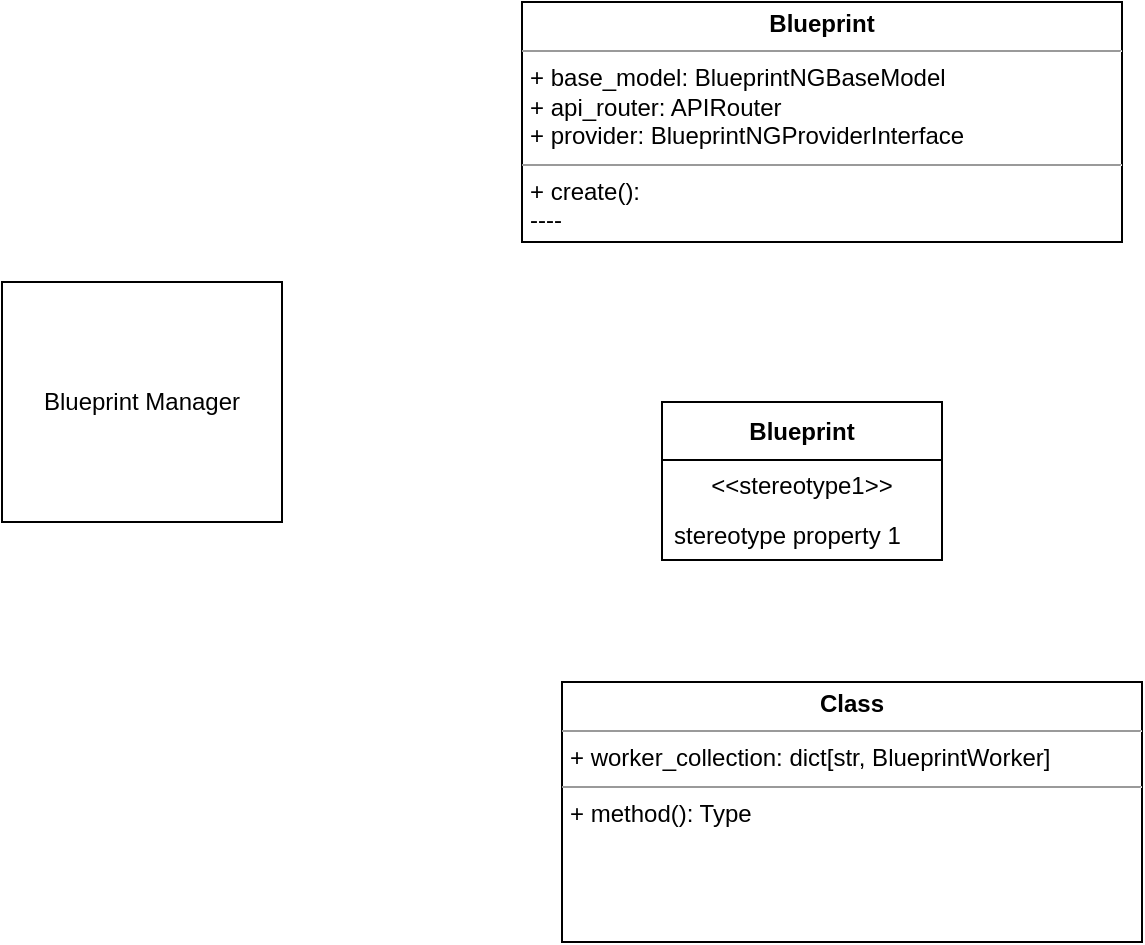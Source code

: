 <mxfile version="23.0.2" type="device">
  <diagram name="Pagina-1" id="iGHQ2CPqPn7KGjHg5hCQ">
    <mxGraphModel dx="1841" dy="990" grid="1" gridSize="10" guides="1" tooltips="1" connect="1" arrows="1" fold="1" page="1" pageScale="1" pageWidth="827" pageHeight="1169" math="0" shadow="0">
      <root>
        <mxCell id="0" />
        <mxCell id="1" parent="0" />
        <mxCell id="XXBB1dpxGmHA2oxOEppO-1" value="Blueprint" style="swimlane;fontStyle=1;align=center;verticalAlign=middle;childLayout=stackLayout;horizontal=1;startSize=29;horizontalStack=0;resizeParent=1;resizeParentMax=0;resizeLast=0;collapsible=0;marginBottom=0;html=1;whiteSpace=wrap;" vertex="1" parent="1">
          <mxGeometry x="380" y="320" width="140" height="79" as="geometry" />
        </mxCell>
        <mxCell id="XXBB1dpxGmHA2oxOEppO-2" value="&amp;lt;&amp;lt;stereotype1&amp;gt;&amp;gt;" style="text;html=1;strokeColor=none;fillColor=none;align=center;verticalAlign=middle;spacingLeft=4;spacingRight=4;overflow=hidden;rotatable=0;points=[[0,0.5],[1,0.5]];portConstraint=eastwest;whiteSpace=wrap;" vertex="1" parent="XXBB1dpxGmHA2oxOEppO-1">
          <mxGeometry y="29" width="140" height="25" as="geometry" />
        </mxCell>
        <mxCell id="XXBB1dpxGmHA2oxOEppO-3" value="stereotype property 1" style="text;html=1;strokeColor=none;fillColor=none;align=left;verticalAlign=middle;spacingLeft=4;spacingRight=4;overflow=hidden;rotatable=0;points=[[0,0.5],[1,0.5]];portConstraint=eastwest;whiteSpace=wrap;" vertex="1" parent="XXBB1dpxGmHA2oxOEppO-1">
          <mxGeometry y="54" width="140" height="25" as="geometry" />
        </mxCell>
        <mxCell id="XXBB1dpxGmHA2oxOEppO-4" value="Blueprint Manager" style="html=1;whiteSpace=wrap;" vertex="1" parent="1">
          <mxGeometry x="50" y="260" width="140" height="120" as="geometry" />
        </mxCell>
        <mxCell id="XXBB1dpxGmHA2oxOEppO-6" value="&lt;p style=&quot;margin:0px;margin-top:4px;text-align:center;&quot;&gt;&lt;b&gt;Blueprint&lt;/b&gt;&lt;/p&gt;&lt;hr size=&quot;1&quot;&gt;&lt;p style=&quot;margin:0px;margin-left:4px;&quot;&gt;+ base_model:&amp;nbsp;BlueprintNGBaseModel&lt;/p&gt;&lt;p style=&quot;margin:0px;margin-left:4px;&quot;&gt;+ api_router: APIRouter&lt;/p&gt;&lt;p style=&quot;margin:0px;margin-left:4px;&quot;&gt;+ provider:&amp;nbsp;BlueprintNGProviderInterface&lt;/p&gt;&lt;hr size=&quot;1&quot;&gt;&lt;p style=&quot;margin:0px;margin-left:4px;&quot;&gt;+ create():&lt;/p&gt;&lt;p style=&quot;margin:0px;margin-left:4px;&quot;&gt;----&lt;/p&gt;" style="verticalAlign=top;align=left;overflow=fill;fontSize=12;fontFamily=Helvetica;html=1;whiteSpace=wrap;" vertex="1" parent="1">
          <mxGeometry x="310" y="120" width="300" height="120" as="geometry" />
        </mxCell>
        <mxCell id="XXBB1dpxGmHA2oxOEppO-7" value="&lt;p style=&quot;margin:0px;margin-top:4px;text-align:center;&quot;&gt;&lt;b&gt;Class&lt;/b&gt;&lt;/p&gt;&lt;hr size=&quot;1&quot;&gt;&lt;p style=&quot;margin:0px;margin-left:4px;&quot;&gt;+ worker_collection: dict[str, BlueprintWorker]&lt;/p&gt;&lt;hr size=&quot;1&quot;&gt;&lt;p style=&quot;margin:0px;margin-left:4px;&quot;&gt;+ method(): Type&lt;/p&gt;" style="verticalAlign=top;align=left;overflow=fill;fontSize=12;fontFamily=Helvetica;html=1;whiteSpace=wrap;" vertex="1" parent="1">
          <mxGeometry x="330" y="460" width="290" height="130" as="geometry" />
        </mxCell>
      </root>
    </mxGraphModel>
  </diagram>
</mxfile>
